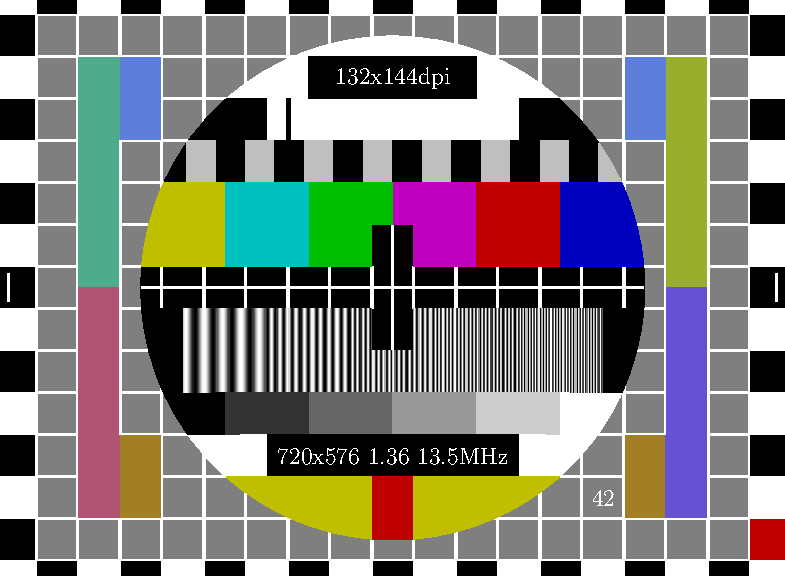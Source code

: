 /* tvgen - draw pm5544-like television test cards.
 * Copyright (C) 2007, Servaas Vandenberghe.
 *
 * The tvgen code below is free software; you can redistribute it and/or
 * modify it under the terms of the GNU General Public License as published
 * by the Free Software Foundation; either version 2, or (at your option)
 * any later version.
 *
 * This program is distributed in the hope that it will be useful,
 * but WITHOUT ANY WARRANTY; without even the implied warranty of
 * MERCHANTABILITY or FITNESS FOR A PARTICULAR PURPOSE.  See the
 * GNU General Public License for more details.
 *
 * You should have received a copy of the GNU General Public License
 * along with Octave; see the file COPYING.  If not, write to the Free
 * Software Foundation, Inc., 51 Franklin Street, Fifth Floor, Boston, MA
 * 02110-1301, USA.
 *
 * tvgen-1.0/tvgen.asy
 * This asy script generates pm5544-like television test cards.  The image 
 * parameters were derived from a 1990 recording.  The basic parameters 
 * conform to itu-r bt.470, bt.601, and bt.709.  There is no unique image 
 * since local variants exist and parameters have varied over time.  
 */
//papertype="a4";
import plain;

/* tv dot coordinates --> PS points */
pair tvps(real col, real row, real xd, real yd, int Nv) 
{ 
  real psx, psy; 
  psx=col*xd; psy=(Nv-row)*yd; 
  return (psx,psy); 
}
guide tvps(int col, int row, int cwidth, int rheight, real xd, real yd, int Nv)
{ 
  real tlx, tly, brx, bry; 
  pair[] z; 
  
  tlx=col*xd; tly=(Nv-row)*yd; 
  brx=(col+cwidth)*xd; bry=(Nv-row-rheight)*yd; 
  z[0]=(tlx, bry); 
  z[1]=(brx, bry); 
  z[2]=(brx, tly); 
  z[3]=(tlx, tly); 
  
  return z[0]--z[1]--z[2]--z[3]--cycle; 
}
guide tvrect(int lc, int tr, int rc, int br, real xd, real yd, int Nv)
{ 
  real lx, ty, rx, by; 
  pair[] z; 
  
  lx=lc*xd; ty=(Nv-tr)*yd; 
  rx=rc*xd; by=(Nv-br)*yd; 
  /* bl br tr tl */
  z[0]=(lx, by);
  z[1]=(rx, by); 
  z[2]=(rx, ty); 
  z[3]=(lx, ty); 
  
  return z[0]--z[1]--z[2]--z[3]--cycle; 
}

/********************* image aspect ratio markers ********************/
void rimarkers(real rimage, int Nh, int Nhc, int os, int Nvc, int Nsy, pen pdef, real xd, real yd, int Nv) {
  int[] ridefN={ 4, 16 };
  int[] ridefD={ 3,  9 };
  int i;

  for(i=0; i<2; ++i) {
    real rid=ridefN[i]/ridefD[i];

    if(rimage>rid) {
      int off, offa, offb;

      /* Nhdef=Nh/rimage*rid */
      off=round(Nh/rimage*rid/2);
      offa=off+os;
      offb=off-os;
      // write(offa,offb);

      if(2*offa<Nh) {
        int hy=floor(Nsy/3);

        guide zz;
        zz=tvrect(Nhc+offb,Nvc-hy, Nhc+offa,Nvc+hy, xd,yd,Nv);
        //dot(zz);
        fill(zz, p=pdef);
        zz=tvrect(Nhc-offa,Nvc-hy, Nhc-offb,Nvc+hy, xd,yd,Nv);
        fill(zz, p=pdef);
      }
    }
  } /* for i */
  return;
}

/************************ topbw **************************************/
void topbw(int[] coff, int Nhc, int os, int urow, int trow, int brow, 
pair ccenter, pair rclt, pair rclb, pair rcrt, pair rcrb, 
pen pdef, real xd, real yd, int Nv) {
  pen pblack=pdef+gray(0.0), pwhite=pdef+gray(1.0);
  pair[] ze;
  guide zext, zref, zint, zleft, zright;
  int off, col, cr;

  off=ceil((coff[2]+coff[3])/2);
  ze[0]=tvps(Nhc+off,trow, xd,yd,Nv);
  ze[1]=rcrt;
  ze[2]=rclt;
  ze[3]=tvps(Nhc-off,trow, xd,yd,Nv);
  ze[4]=tvps(Nhc-off,brow, xd,yd,Nv);
  col=Nhc-coff[2]-os;
  ze[5]=tvps(col,brow, xd,yd,Nv);
  ze[6]=tvps(col,trow, xd,yd,Nv);
  cr=col+3*os; /* reflection test black pulse */
  zref=tvrect(col,trow, cr,brow, xd,yd,Nv);
  ze[7]=tvps(cr,trow, xd,yd,Nv);
  ze[8]=tvps(cr,brow, xd,yd,Nv);
  ze[9]=tvps(Nhc+off,brow, xd,yd,Nv);
  //dot(ze);

  zext=ze[0] // --ze[1]--ze[2]
    --arc(ccenter, ze[1], ze[2])
    --ze[3]--ze[4]--ze[5]--ze[6]--ze[7]--ze[8]--ze[9]--cycle;

  off=ceil((coff[1]+coff[2])/2);
  zint=tvrect(Nhc-off,urow, Nhc+off,trow, xd,yd,Nv); 

  fill(zext^^reverse(zint), p=pwhite);
  fill(zint, p=pblack);
  fill(zref, p=pblack);

  fill(arc(ccenter,rclt,rclb)--ze[4]--ze[3]--cycle, 
       p=pblack);
  fill(arc(ccenter,rcrb,rcrt)--ze[0]--ze[9]--cycle, 
       p=pblack);
  return;
}

/************************ testtone **************************************/
/* x on circle -> return y>=0 
 * x     x-coordinate relative to origin
 * crad  circle radius in y units, true size=crad*yd
 */
real testcircx(real x, real crad, real xd, real yd) {
  real relx, phi, y;

  relx=x*xd/yd/crad;
  if(relx>1) {
    phi=0;
  } else {
    phi=acos(relx);
  }
  y=crad*sin(phi);         // or (x*xd)^2+(y*yd)^2=(crad*yd)^2

  return y;
}
/* y on circle -> return x>=0 */
real testcircy(real y, real crad, real xd, real yd) {
  real rely, phi, x;

  rely=y/crad;
  if(rely>1) {
    phi=pi/2;
  } else {
    phi=asin(rely);
  }
  x=crad*cos(phi)*yd/xd;         // or (x*xd)^2+(y*yd)^2=(crad*yd)^2

  return x;
}

/* brow>trow && xb>xt */
void testtone(real Tt, int trow, int brow, 
real ccol, real crow, real crad, pen pdef, real xd, real yd, int Nv) {
  int blocks, i;
  real yt, xt, yb, xb, Ttt=Tt/2;
  pair ccenter;

  yt=crow-trow;
  xt=testcircy(yt, crad, xd, yd);
  yb=crow-brow;
  xb=testcircy(yb, crad, xd, yd);
  //write('#xt yt\t',xt,yt); write('#xb yb\t',xb,yb);

  ccenter=tvps(ccol,crow, xd,yd,Nv);

  blocks=floor(2*xb/Tt);

  for(i=-blocks-1; i<=blocks; ++i) {
    real tl, tr;
    guide zz;

    tl=max(-xb,min(i*Ttt,xb));      /* limit [-xb..xb] */
    tr=max(-xb,min((i+1)*Ttt,xb));

    if(tl<-xt && tr<=-xt || tr>xt && tl>=xt) {   /* top full circle */
      pair[] z;
      real yl, yr;

      yl=testcircx(tl, crad, xd, yd);
      yr=testcircx(tr, crad, xd, yd);

      z[0]=tvps(ccol+tl,brow, xd,yd,Nv);
      z[1]=tvps(ccol+tr,brow, xd,yd,Nv);
      z[2]=tvps(ccol+tr,crow-yr, xd,yd,Nv);
      z[3]=tvps(ccol+tl,crow-yl, xd,yd,Nv);

      zz=z[0]--z[1]--arc(ccenter,z[2],z[3])--cycle;
    } else if(tl<-xt) {       /* tl in circel, tr not, partial */
      pair[] z;
      real yl;

      yl=testcircx(tl, crad, xd, yd);

      z[0]=tvps(ccol+tl,brow, xd,yd,Nv);
      z[1]=tvps(ccol+tr,brow, xd,yd,Nv);
      z[2]=tvps(ccol+tr,trow, xd,yd,Nv);
      z[3]=tvps(ccol-xt,trow, xd,yd,Nv);
      z[4]=tvps(ccol+tl,crow-yl, xd,yd,Nv);

      zz=z[0]--z[1]--z[2]--arc(ccenter,z[3],z[4])--cycle;
    } else if(tr>xt) { /* tr in circle, tl not, partial */
      pair[] z;
      real yr;

      yr=testcircx(tr, crad, xd, yd);

      z[0]=tvps(ccol+tl,brow, xd,yd,Nv);
      z[1]=tvps(ccol+tr,brow, xd,yd,Nv);
      z[2]=tvps(ccol+tr,crow-yr, xd,yd,Nv);
      z[3]=tvps(ccol+xt,trow, xd,yd,Nv);
      z[4]=tvps(ccol+tl,trow, xd,yd,Nv);
      zz=z[0]--z[1]--arc(ccenter,z[2],z[3])--z[4]--cycle;
    } else { /* full block */
      pair[] z;

      z[0]=tvps(ccol+tr,trow, xd,yd,Nv);
      z[1]=tvps(ccol+tl,trow, xd,yd,Nv);
      z[2]=tvps(ccol+tl,brow, xd,yd,Nv);
      z[3]=tvps(ccol+tr,brow, xd,yd,Nv);
      zz=z[0]--z[1]--z[2]--z[3]--cycle;
    } 

    if(tl<tr) {
      if(i%2 == 0) {
        fill(zz, p=pdef+gray(0.0));
      } else {
        fill(zz, p=pdef+gray(0.75));
      }
    }
  }
  return;
}

/************************ color bars *************************************/
void colorbars(int[] coff, int Nhc, int trow, int crow, int brow, 
pair ccenter, pair rclt, pair rclb, pair rcrt, pair rcrb, 
pen pdef, real xd, real yd, int Nv) {
  real cI=0.75;
  real[] cR={ cI,  0,  0,  cI, cI,  0 };
  real[] cG={ cI, cI, cI,   0,  0,  0 };
  real[] cB={  0, cI,  0,  cI,  0, cI };
  int cmax=2, poff, rows, i;

  rows=brow-trow;
  poff=0;
  for(i=0; i<=cmax; ++i) {
    int off;
    int ii=2*i, il=cmax-i, ir=i+cmax+1;
    guide zzl, zzr;
  
    off=ceil((coff[1+ii]+coff[2+ii])/2);
    if(i!=0 && i<cmax) {
      zzr=tvrect(Nhc+poff,trow, Nhc+off,brow, xd,yd,Nv); 
      zzl=tvrect(Nhc-off,trow, Nhc-poff,brow, xd,yd,Nv); 
    } else {
      if(i==0) {
        int col, pcol;
        pair[] zl, zr;

        col=Nhc+off;
        pcol=Nhc+poff;
        zr[0]=tvps(col,trow, xd,yd,Nv);
        zr[1]=tvps(pcol,trow, xd,yd,Nv);
        zr[2]=tvps(pcol,crow, xd,yd,Nv);
        zr[3]=tvps(Nhc+coff[0],crow, xd,yd,Nv);
        zr[4]=tvps(Nhc+coff[0],brow, xd,yd,Nv);
        zr[5]=tvps(col,brow, xd,yd,Nv);
        zzr=zr[0]--zr[1]--zr[2]--zr[3]--zr[4]--zr[5]--cycle;

        col=Nhc-off;
        pcol=Nhc-poff;
        zl[0]=tvps(pcol,trow, xd,yd,Nv);
        zl[1]=tvps(col,trow, xd,yd,Nv);
        zl[2]=tvps(col,brow, xd,yd,Nv);
        zl[3]=tvps(Nhc-coff[0],brow, xd,yd,Nv);
        zl[4]=tvps(Nhc-coff[0],crow, xd,yd,Nv);
        zl[5]=tvps(pcol,crow, xd,yd,Nv);
        zzl=zl[0]--zl[1]--zl[2]--zl[3]--zl[4]--zl[5]--cycle;
      } else {
        int pcol;
        pair[] zl, zr;

        pcol=Nhc+poff;
        zr[0]=tvps(pcol,brow, xd,yd,Nv);
        zr[1]=rcrb;
        zr[2]=rcrt;
        zr[3]=tvps(pcol,trow, xd,yd,Nv);
        zzr=zr[0]--arc(ccenter,zr[1],zr[2])--zr[3]--cycle;

        pcol=Nhc-poff;
        zl[0]=tvps(pcol,trow, xd,yd,Nv);
        zl[1]=rclt;
        zl[2]=rclb;
        zl[3]=tvps(pcol,brow, xd,yd,Nv);
        zzl=zl[0]--arc(ccenter,zl[1],zl[2])--zl[3]--cycle;
      }
    }
    fill(zzr, p=pdef+rgb(cR[ir], cG[ir], cB[ir]));
    fill(zzl, p=pdef+rgb(cR[il], cG[il], cB[il]));

    poff=off;
  }
  return;
}

/************************ test frequencies ****************************/
/* in
 *   theta  rad
 *   freq   1/hdot
 *   step   hdot
 * out
 *   new phase theta
 */
real addphase(real theta, real freq, real step) {
  real cycles, thetaret;
  int coverflow;

  cycles=freq*step;
  coverflow=floor(abs(cycles));  
  if(coverflow>1) {
    thetaret=0;
  } else {
    real dpi=2*pi;

    cycles-=coverflow*sgn(cycles);
    thetaret=theta+cycles*dpi;       /* cycles=(-1 .. 1) */

    if(thetaret>pi) { 
      thetaret-=dpi; 
    } else if(thetaret<-pi) { 
      thetaret-=dpi; 
    }
  }

  //write("addphase: ", step, theta, thetaret);
  return thetaret;
}

void testfreqs(real[] ftones, int[] coff, int Nhc, int trow,int crow,int brow, 
pair ccenter, pair rclt, pair rclb, pair rcrt, pair rcrb, 
pen pdef, real xd, real yd, int Nv) {
  int[] divc;
  real[] divfl, divfr;
  int i, divs, coffmax, off, divnext;
  real fl, fr, thr, thl;

  /* Segment info for PAL continental test card
   * segment i extends from [divc[i] .. divc[i+1]) with frequency divf[i]
   */
  divs=2;     // the number of segments on the right, total=2*divs+1
  divc[0]=0;
  for(i=0; i<=divs; ++i) {
    int ii=i*2, il=divs-i, ir=divs+i;

    divc[i+1]=ceil((coff[ii]+coff[ii+1])/2);  /* xdot distance to center */

    divfl[i]=ftones[divs-i];
    divfr[i]=ftones[divs+i];
  }
  coffmax=divc[divs+1];

  int trowlim=coff[0];
  int tr;

  tr=crow;

  divnext=0;
  fl=0;
  fr=0;
  thl=0;
  thr=0;
  // draw a vertical line at off..off+1
  for(off=0; off<coffmax; ++off) {
    real ampl, ampr;
    int col;
    guide zz;

    if(off==trowlim) {
      tr=trow;
    }

    if(off == divc[divnext]) {  
      /* switch frequency: cycles=0.5*fcur+0.5*fnext */
      thl=addphase(thl, fl, -0.5);
      thr=addphase(thr, fr,  0.5);
      fl=divfl[divnext];
      fr=divfr[divnext];
      thl=addphase(thl, fl, -0.5);
      thr=addphase(thr, fr,  0.5);

      ++divnext;
      // thl=pi; thr=pi;
      //write(off, fl, fr);
    } else {
      thl=addphase(thl, fl, -1);
      thr=addphase(thr, fr,  1);
      // thl=0; thr=0;
    }

    ampl=(1+sin(thl))/2;
    ampr=(1+sin(thr))/2;
    //write(off, thr, ampr);

    col=Nhc-off-1;
    zz=tvrect(col,tr, col+1,brow, xd,yd,Nv); 
    fill(zz, p=pdef+gray(ampl));
    col=Nhc+off;
    zz=tvrect(col,tr, col+1,brow, xd,yd,Nv); 
    fill(zz, p=pdef+gray(ampr));
  }

  pair[] z;
  z[0]=tvps(Nhc-coffmax,trow, xd,yd,Nv);
  z[1]=tvps(Nhc-coffmax,brow, xd,yd,Nv);
  fill(z[0]--arc(ccenter,rclt,rclb)--z[1]--cycle, p=pdef+gray(0.0));
  z[0]=tvps(Nhc+coffmax,brow, xd,yd,Nv);
  z[1]=tvps(Nhc+coffmax,trow, xd,yd,Nv);
  fill(z[0]--arc(ccenter,rcrb,rcrt)--z[1]--cycle, p=pdef+gray(0.0));
  return;
}

/************************ gray bars **************************************/
void graybars(int[] coff, int Nhc, int trow, int brow, 
pair ccenter, pair rclt, pair rclb, pair rcrt, pair rcrb, 
pen pdef, real xd, real yd, int Nv) {
  int[] gs={0, 51, 102, 153, 204, 255};
  int cmax=2, poff, rows, i;

  rows=brow-trow;
  poff=0;
  for(i=0; i<=cmax; ++i) {
    int off;
    int ii=2*i, il=cmax-i, ir=i+cmax+1;
    guide zzl, zzr;
  
    off=ceil((coff[1+ii]+coff[2+ii])/2);
    if(i<cmax) {
      zzl=tvrect(Nhc-off,trow, Nhc-poff,brow, xd,yd,Nv); 
      zzr=tvrect(Nhc+poff,trow, Nhc+off,brow, xd,yd,Nv); 
    } else {
      int pcol;
      pair zlt, zlb, zrt, zrb;

      pcol=Nhc-poff;
      zlt=tvps(pcol,trow, xd,yd,Nv);
      zlb=tvps(pcol,brow, xd,yd,Nv);
      zzl=zlt--arc(ccenter,rclt,rclb)--zlb--cycle;

      pcol=Nhc+poff;
      zrb=tvps(pcol,brow, xd,yd,Nv);
      zrt=tvps(pcol,trow, xd,yd,Nv);
      zzr=zrb--arc(ccenter,rcrb,rcrt)--zrt--cycle;
    }
    fill(zzl, p=pdef+gray(gs[il]/255));
    fill(zzr, p=pdef+gray(gs[ir]/255));

    poff=off;
  }
  return;
}

/************************ bottom bw **************************************/
void bottombw(int off, int Nhc, int trow, int brow, 
pair ccenter, pair rclt, pair rclb, pair rcrt, pair rcrb, 
pen pdef, real xd, real yd, int Nv) {
  int rows;
  pair zt, zb;
  guide zz;

  rows=brow-trow;
  zz=tvrect(Nhc-off,trow, Nhc+off,brow, xd,yd,Nv); 
  fill(zz, p=pdef+gray(0.0));

  zt=tvps(Nhc-off,trow, xd,yd,Nv);
  zb=tvps(Nhc-off,brow, xd,yd,Nv);
  fill(zt--arc(ccenter,rclt,rclb)--zb--cycle, p=pdef+gray(1.0));

  zb=tvps(Nhc+off,brow, xd,yd,Nv);
  zt=tvps(Nhc+off,trow, xd,yd,Nv);
  fill(zb--arc(ccenter,rcrb,rcrt)--zt--cycle, p=pdef+gray(1.0));
  return;
}

/************************ bottom circle **************************************/
void bottomcirc(int off, int Nhc, int trow, real cx, real cy, real crad, 
pair ccenter, pair rclt, pair rcrt, pen pdef, real xd, real yd, int Nv) {
  real cI=0.75;
  real xl, yl, xr, yr, phil, phir;
  pair ccleft, ccright;
  pair[] z;

  xl=Nhc-off-cx;
  phil=acos(xl*xd/yd/crad);
  yl=crad*sin(phil);         // or (x*xd)^2+(y*yd)^2=(crad*yd)^2
  ccleft=tvps(cx+xl,cy+yl, xd,yd,Nv);
  //write(xl,yl);

  xr=Nhc+off-cx;
  phir=acos(xr*xd/yd/crad);
  yr=crad*sin(phir); 
  ccright=tvps(cx+xr,cy+yr, xd,yd,Nv);

  //dot(ccright); dot(ccleft);
  // red center
  z[0]=tvps(Nhc-off,trow, xd,yd,Nv);
  z[1]=ccleft;
  z[2]=ccright;
  z[3]=tvps(Nhc+off,trow, xd,yd,Nv);
  fill(z[0]--arc(ccenter,z[1],z[2])--z[3]--cycle, p=pdef+rgb(cI,0,0));

  // yellow
  z[0]=tvps(Nhc-off,trow, xd,yd,Nv);
  z[1]=rclt;
  z[2]=ccleft;
  fill(z[0]--arc(ccenter,z[1],z[2])--cycle, p=pdef+rgb(cI,cI,0));
  z[0]=tvps(Nhc+off,trow, xd,yd,Nv);
  z[1]=ccright;
  z[2]=rcrt;
  fill(z[0]--arc(ccenter,z[1],z[2])--cycle, p=pdef+rgb(cI,cI,0));

  return;
}

/****************************** PAL ears ***********************************
 * left  y      R       G       B 
 *      0.55    98      162     140
 *      0.5     103     128     191
 *      0.5     152     128     64
 *      0.45    157     93      115
 * right
 *      0.6     153     168     76
 *      0.4     102     87      179
 *
 * in: dright=  -1 left ear, +1 right ear
 */
void palears(int[] coff, int[] coffa, int[] coffb, int Nhc, 
int[] rcrowt, int[] rcrowb, int Nvc, int divsy, int dright,
pen pdef, real xd, real yd, int Nv) {
  /* the amplitude of (u,v) as seen on a vectorscope, 
   * max 0.296 Vn for 100% saturation in W and V ears.
   * cvbs:   0.7*( y +/- |u+jv| ) = -0.24 .. 0.93 V 
   * maxima: ebu 75/0 bars 0.70, bbc 100/25 0.88, 100/0 bars 0.93
   * burst:  0.150 Vcvbs, 21.4 IRE or 0.214 V normalized.
   * luma:   modulated for monochrome compatibility, 1990 version.
   * choice: set amplitude of subcarrier equal to amplitude of colorburst.
   */
  real cI=0.214;

  /* (u,v) for zero G-y, phase of -34.5 degrees */
  real wr=0.299, wb=0.114, wg=1-wr-wb;     /* wg=0.587, y=wr*R+wg*G+wb*B */
  real wu=0.493, wv=0.877;                 /* u=wu*(B-y) v=wv*(R-y) */
  real colu=wu*wg/wb, colv=-wv*wg/wr;      /* for w=(G-y)/0.696 == 0 */

  /* ears:     U==0   W==0   W==0  U==0 */
  real[] cyl={ 0.55,   0.5,   0.5, 0.45 };
  real[] cul={   0,   colu, -colu,    0 };
  real[] cvl={  -1,   colv, -colv,    1 };

  /* ears:     V==0   W==0  W==0   V==0 */
  real[] cyr={ 0.60,   0.5,  0.5,  0.40 };
  real[] cur={  -1,   colu, -colu,    1 };
  real[] cvr={   0,   colv, -colv,    0 };

  real[] cy, cu, cv;
  pair[] z;
  guide[] zz;
  int lcol, ccol, cicol, rcol, i;

  if(dright>0) {
    cy=cyr; cu=cur; cv=cvr;
  } else {
    cy=cyl; cu=cul; cv=cvl;
  }

  lcol=Nhc+dright*coffa[5];
  ccol=Nhc+dright*coff[6];
  cicol=Nhc+dright*coffa[6];
  rcol=Nhc+dright*coffb[7];

  int urow, trow, crow, brow, arow;
  urow=rcrowb[divsy-5];
  trow=rcrowt[divsy-3];
  crow=Nvc;
  brow=rcrowb[divsy+4];
  arow=rcrowt[divsy+6];

  z[0]=tvps(ccol,urow, xd,yd,Nv);
  z[1]=tvps(ccol,trow, xd,yd,Nv);
  z[2]=tvps(cicol,trow, xd,yd,Nv);
  z[3]=tvps(cicol,crow, xd,yd,Nv);
  z[4]=tvps(rcol,crow, xd,yd,Nv);
  z[5]=tvps(rcol,urow, xd,yd,Nv);
  zz[0]=z[0]--z[1]--z[2]--z[3]--z[4]--z[5]--cycle;

  zz[1]=tvrect(lcol,urow, ccol,trow, xd,yd,Nv);
  zz[2]=tvrect(lcol,brow, ccol,arow, xd,yd,Nv);

  z[0]=tvps(ccol,arow, xd,yd,Nv);
  z[1]=tvps(ccol,brow, xd,yd,Nv);
  z[2]=tvps(cicol,brow, xd,yd,Nv);
  z[3]=tvps(cicol,crow, xd,yd,Nv);
  z[4]=tvps(rcol,crow, xd,yd,Nv);
  z[5]=tvps(rcol,arow, xd,yd,Nv);
  zz[3]=z[0]--z[1]--z[2]--z[3]--z[4]--z[5]--cycle;

  for(i=0; i<4; ++i) {
    real y, u, v, A, ph, By, Ry, Gy, R, G, B;

    y=cy[i];
    u=cu[i];
    v=cv[i];

    A=hypot(u,v);
    ph= (u!=0 || v!=0) ? atan2(v,u) : 0.0;
    if(v>=0) {
      if(ph<0) ph=ph+pi;
    } else {
      if(ph>0) ph=ph-pi;
    }
    if(A>0) {
      u=u/A*cI;
      v=v/A*cI;
    }

    By=u/wu;
    Ry=v/wv;
    Gy=(-wr*Ry-wb*By)/wg;
    //write(y,Gy,A,ph*180/pi);

    R=Ry+y;
    G=Gy+y;
    B=By+y;
    write(y,round(R*255),round(G*255),round(B*255));

    fill(zz[i], p=pdef+rgb(R,G,B));
  }
  return;
}

/****************************** NTSC bars ***********************************
 * amplitude equals color burst smpte (pm: -V +U)
 *         y   campl  sat       R    G    B 
 * left   0.5  0.21   70%  -I?
 * right  0.5  0.17   60%  +Q?
 */
void ntscbars(int[] coff, int[] coffa, int[] coffb, int Nhc, 
int[] rcrowt, int[] rcrowb, int Nvc, int divsy, int dright,
pen pdef, real xd, real yd, int Nv) {
  /* The amplitude of (i,q) as seen on a vectorscope, 
   * max 0.292 Vn for 100% saturation in I==0 ears.
   * burst:    0.143 Vcvbs, 20 IRE or 0.200 V normalized.
   * pedestal: (yp,up,vp)=(p,0,0)+(1-p)*(y,u,v), p=0.075.
   * choice:   equal amplitude for colorburst and subcarrier.
   */
  real campl=0.200/0.925;

  /* wg=0.587, y=wr*R+wg*G+wb*B */
  real wr=0.299, wb=0.114, wg=1-wr-wb;
  /* iT : iq -> RyBy : rotation+scaling */
  real iT11=0.95, iT12=0.62, iT21=-1.11, iT22=1.71;

  /* bars        -2    -1    0     1       2 */
  real[] cyl={ 0.50, 0.50,   0, 0.50,   0.50 };
  real[] cil={    0,    0,   0,   -1,      1 };
  real[] cql={   -1,    1,   0,    0,      0 };
  int[]  offil={  6,    7,   5,    7,      6 };

  real cy, ci, cq;
  int dri, dris, offi, lcol, rcol, i;

  if(dright>=0) {
    dris=1;
  } else {
    dris=-1;
  }
  if(dright<-2 || dright>2) {
    dri=2;
  } else {
    dri=2+dright;
  }

  cy=cyl[dri]; ci=cil[dri]; cq=cql[dri];
  offi=offil[dri];
  lcol=Nhc+dris*coffa[offi];
  rcol=Nhc+dris*coffb[offi+1];

  real A, By, Ry, Gy, R, G, B;

  A=hypot(ci,cq);
  if(A>0) {
    ci=ci/A*campl;
    cq=cq/A*campl;
  }
  Ry=iT11*ci+iT12*cq;
  By=iT21*ci+iT22*cq;
  Gy=(-wr*Ry-wb*By)/wg;
  //write(cy,Ry,Gy,By);

  R=Ry+cy;
  G=Gy+cy;
  B=By+cy;
  write(cy,ci,cq,round(R*255),round(G*255),round(B*255));

  for(i=-divsy; i<=divsy; ++i) {
    guide zz;
    int brow, trow;
    
    if(i>-divsy) {
      trow=rcrowb[divsy+i];
    } else {
      trow=floor((rcrowb[divsy+i]+rcrowt[divsy+i+1])/2);
    } 

    if(divsy>i) {
      brow=rcrowt[divsy+i+1];
    } else {
      brow=floor((rcrowb[divsy+i]+rcrowt[divsy+i+1])/2);
    }

    zz=tvrect(lcol,brow, rcol,trow, xd,yd,Nv);
    fill(zz, p=pdef+rgb(R,G,B));
  }
  
  return;
}


/****************************** main ***********************************/
/* $ asy -u bsys=2 -u colortv=1 -u os=1 tvgen */
int bsys=2, colortv=1, os=1;

/* bsys: broadcast system
 * bsys  im aspect  Nh
 *    0    4/3       704  guaranteed analog broadcast itu-r bt.470
 *    1    4/3       720  new broadcast, most TV station logos and animations
 *    2    15/11     720  total aperture analog 4/3, 1.37 film DVDs
 *    3    20/11     720  total aperture analog 16/9, 1.85 film DVDs 
 *    4    4/3       768  bsys=0, square dot analog broadcast 
 *    5    4/3       768  bsys=1, square dot cable TV info channel
 *    6    131/96    786  bsys=2, total square dot broadcast camera 
 *    7    16/9      720  new broadcast 16/9, SD from HD-1440 or itu-r bt.709
 *    8    4/3       704  525 analog broadcast itu-r bt.470 711*485
 *    9    4/3       720  525 new broadcast
 *   10    15/11     720  525 total aperture analog broadcast
 *   11    16/9     1920  1250, 1080 square dot at 12.5 frames/second
 *   12    4/3      1600  1250, 1200 square dot at 12.5 frames/second
 * 
 * colortv:
 *   set 0 for monochrome crosshatch, 1 for pal ears, 2 for ntsc bars 
 *
 * os: horizontal oversampling, typical values for 13.5MHz:
 *    2   4/3 704*576, 15/11 720*576
 *    4   4/3 720*480
 *    5   4/3 704*480, 15/11 720*480, 4/3 768*576 14.4MHz
 *    8   4/3 720*576, 20/11 720*576
 *   12   704->768 rerastering
 *   16   720->768 rerastering
 */
access settings;
usersetting();

if(bsys<0 || bsys>12 || colortv<0 || colortv>3 || os<=0 || os>16) {
  write('Error: bad user input: bsys, colortv, os=\t', bsys, colortv, os);
  abort('Bad option  -u bsys=N  ?');
}

int[]  bNdot={ 12,   16,   12,   16,     1,    1,     1,   64,   10,   8,  10, 
    1,    1};
int[]  bDdot={ 11,   15,   11,   11,     1,    1,     1,   45,   11,   9,  11,
    1,    1};
int[]  bNh={  704,  720,  720,  720,   768,  768,   786,  720,  704, 720, 720,
 1920, 1600};
int[]  bNv={  576,  576,  576,  576,   576,  576,   576,  576,  480, 480, 480,
 1080, 1200};
real[] bfs={ 13.5, 13.5, 13.5, 13.5, 14.75, 14.4, 14.75, 13.5, 13.5,13.5,13.5,
   36,   30};
int[]  bNsy={  42,   42,   42,   42,    42,   42,    42,   42,   34,  34,  34,
   78,   90};
int[]  bNsh={   0,    0,    0,    0,     0,    0,     0,    0,    0,   0,   0,
    0,    0};

/* active lines for a 625 line frame
 *   The number of active video lines decreased around 1997.  
 *     old:  3 run in + 575 visible + 3 run out = 581 lines
 *     new:  6 teletext and WSS + 575 visible 
 *   Hence the image center shifted down by 3 lines.  Thus
 *     old TV + new testcard = bottom is cut off,
 *     new TV + old testcard = top is cut off.
 *
 *   To generate the old testcard either use Nv=582 Nsh=0 or Nv=576 Nsh=3.
 *
 * aspect ratio
 *   rimage=xsize/ysize  rimage=rdot*Nh/Nv
 *   Nh=704 dots
 *   Nv=576 lines
 *   rd=ri*Nv/Nh=4/3*9/11=12/11
 *
 *   Nv: 480=2^5*3*5 576=2^6*3^2  
 *   Nh: 704=2^6*11 720=2^4*3^2*5
 *
 * horizontal line distance for pre 1997 test pattern
 *   top  8 lines, 13 squares of Ny=43 lines, bottom  9 lines
 *   top 12 lines, 13 squares of Ny=42 lines, bottom 18 lines
 *   pairs are from odd even field
 *   Interlace test: Ny must be odd for a cross-hatch without centerline.
 *
 * squares: ly=Nsy, lx=rd*Nsx, lx=ly ==> Nsx=Nsy/rd={ 39.4, 38.5 }
 *   x line width 230 ns -> 3 dots
 *   bottom 2.9us red -> 39.15 dots
 *
 * resolution DPI from image aspect ratio 
 *   Rv=Nv/ly,   ly=4in
 *   ri=Ni/Di,   Ni={4,15,16} Di={3,11,9}
 *   lx=ri*ly
 *
 *   Rh=Nh/lx=Di*(Nh/(Ni*ly))
 *   ==> ri=4/Di  => Nh=k*16
 *       ri=15/Di => Nh=k*60
 *       ri=16/Di => Nh=k*64
 *
 * resolution DPI from dot aspect ratio, general algorithm, 
 *
 *     rd=Nd/Dd=ldx/ldy
 *
 *   assume 1 dot = Nd x Dd square subdots at a resolution of k, in dpi, then
 *
 *     ldx=Nd/k, ldy=Dd/k  ==>  Rh=k/Nd, Rv=k/Dd
 *
 *   choosing k=m*Nd*Dd for integer Rh and Rv gives
 *
 *     ldx=1/(m*Dd), ldy=1/(m*Nd), Rh=m*Dd, Rv=m*Nd
 *
 *   and 
 *
 *     lx=Nh*ldx=Nh/(m*Dd), ly=Nv*ldy=Nv/(m*Nd)
 *
 *   so choose m for the intended height Ly, in inch, as
 *
 *     m=round(Nv/(Ly*Nd))
 *
 *   which limits Ly<=Nv/Nd since Rv>=Nd.
 */
//cm=72/2.540005;
real Ly, ly, lx, ysize, xsize, rimage, xd, yd, pwidth;
int Nd, Dd, m, Nh, Nv, Nshift, Na, Nsy;
real fs, Ttone;

Nd=bNdot[bsys];
Dd=bDdot[bsys]*os;
Nh=bNh[bsys]*os;
Nv=bNv[bsys];

Ly=4;                    // 4 inch vertical size
m=floor(0.5+Nv/(Ly*Nd));
if(m<1) m=1;
ly=Nv/(m*Nd);
lx=Nh/(m*Dd);

ysize=ly*1inch;
xsize=lx*1inch;
rimage=xsize/ysize;
write('#Nd Dd m ri:\t', Nd, Dd, m, rimage);
//size(xsize,ysize,Aspect);  // should not have any effect

Nsy=bNsy[bsys];       // grating size in lines 42,43, 34,35
Nshift=bNsh[bsys];    // shift image up: pre 1997 =3, 2007 =0 
fs=1e6*bfs[bsys]*os; 
Na=0;          // add 1,0,-1 to height of hor center squares for even Na+Nsy

Ttone=fs/250e3;       // period of ft=250 kHz, fs/ft=54
real[] ftones={0.8e6/fs, 1.8e6/fs, 2.8e6/fs, 3.8e6/fs, 4.8e6/fs};

xd=xsize/Nh;
yd=ysize/Nv;
pwidth=min(abs(xd),abs(yd));

pen pdefault=squarecap+linewidth(pwidth);
pen pblack=pdefault+gray(0.0);
pen pwhite=pdefault+gray(1.0);

/**** calculate grating repeats and size in tv dots ****/
// horizontal lines
int divsy, rdisty, Nvc, Nt, Nb;

Nvc=floor(Nv/2)-Nshift;
divsy=floor(((Nv-Na-2)/Nsy-1)/2);   // (Nv-Na-2)/2-Nsy/2 dots for Nsy lengths
rdisty=Na+Nsy*(1+2*divsy);
Nt=Nvc-ceil(rdisty/2);
Nb=Nv-Nt-rdisty;
write('#divsy t b: \t',divsy,Nt,Nb);

/* Nsyc: center square height 
 *   line pairing test: verify distance of center to top and bot 
 *   distance is odd ==> top=even/odd, cent=odd/even, bot=even/odd
 *
 * Nsyc odd: not possible
 *
 * Nsyc even:
 *   Nsyc/2 odd  --> OK
 *   Nsyc/2 even --> stagger the raster one line upwards
 *
 * rcrowt   top dist of hor line
 * rcrowc   true center for color info, distance to top of image.
 * rcrowb   bot dist of hor line
 *
 * Nt=Nvc-(offu+divsy*Nsy);
 * Nb=Nv-( Nvc-(offd-divsy*Nsy) );
 * ==> Nt+Nb=Nv-Nsyc-2*divsy*Nsy
 */
int Nsyc, offu, offd, Nyst=0, i;
int[] rcrowt, rcrowc, rcrowb;

Nsyc=Nsy+Na;
offu=floor(Nsyc/2);
offd=offu-Nsyc;
if(Nsyc%2 != 0) {
  Nyst=1;
} else if(Nsyc%4 == 0) {
  Nyst=1; /* stagger */
}
for(i=0; i<=divsy; ++i) {  
  int iu, id, ou, od, ru, rd;

  iu=divsy-i;
  id=divsy+i+1;

  ou=offu+Nsy*i;
  od=offd-Nsy*i;
  write(ou,od);
  rcrowc[iu]=Nvc-ou;
  rcrowc[id]=Nvc-od;
  
  ru=Nvc-(ou+Nyst);
  rd=Nvc-(od+Nyst);

  rcrowt[iu]=ru-1;
  rcrowb[iu]=ru+1;

  rcrowt[id]=rd-1;
  rcrowb[id]=rd+1;
}
Nt=floor((rcrowt[0]+rcrowb[0])/2);
Nb=Nv-Nt-Nsyc-2*Nsy*divsy;
write('#st t b: \t',Nyst,Nt,Nb);

/* vertical lines
 * (Nh-2*os)/2-Nsx/2 dots available for divisions of Nsx dots.
 * At least 5 dots margin left and right ==> use -10*os
 */
real lsq, Nsx;
int divsx, Nhc, Nl;

lsq=Nsy*yd;
Nsx=lsq/xd;
divsx=floor(((Nh-10*os)/Nsx-1)/2);  
Nhc=round(Nh/2);
Nl=Nhc-round((1+2*divsx)*Nsx/2);
write('#Nsx divsx Nl:\t',Nsx,divsx,Nl);

guide zz;
/**** draw gray background ****/
//zz=tvrect(0,0, Nh,Nv, xd,yd,Nv);
zz=tvrect(Nl,Nt, Nh-Nl,Nv-Nb, xd,yd,Nv);
fill(zz, p=pdefault+gray(0.5));
//dot(zz);

/**** draw center circle ****/
real cx, cy, crad;
pair ccenter;
path ccirc;
cx=Nh/2;
cy=Nv/2-Nshift;
crad=6*Nsy;
if(Nv%2 != 0) { 
  crad+=0.5; 
}
ccenter=tvps(cx,cy, xd,yd,Nv);
ccirc=circle(ccenter, crad*yd);
if(colortv<=0) {
  draw(ccirc, p=pwhite+linewidth(2*yd));
}

/****** draw 2*divsy+2 horizontal lines **********************************/
real[] rcang, rcoff;
pair[] rcright, rcleft;
int i, iend=2*divsy+1;
for(i=0; i<=iend; ++i) {
  int row=rcrowc[i];
  real roff, phi, coff;
  pair zd;

  zz=tvrect(0,rcrowt[i], Nh,rcrowb[i], xd,yd,Nv); 
  fill(zz, p=pwhite); 

  roff=cy-row;
  //write(roff);
  if(abs(roff)<crad) {
    phi=asin(roff/crad);
  } else {
    phi=pi/2;
  }
  rcang[i]=phi;
  coff=(crad*cos(phi))*yd/xd;
  rcoff[i]=coff;
  zd=tvps(cx+coff,cy-roff, xd,yd,Nv);
  rcright[i]=zd;
  //dot(zd);
  zd=tvps(cx-coff,cy-roff, xd,yd,Nv);
  rcleft[i]=zd;
}

/****** draw 2*divsx+2 vertical lines ***************************/
int[] coff, coffa, coffb;
int poffa=0, ccenterwhite=divsx%2;
for(i=0; i<=divsx; ++i) {
  real cdist=(1+2*i)*Nsx;
  int off, offa, offb;

  off=round(cdist/2);
  //write(cdist,off);
  offa=off+os;
  offb=off-os;

  coff[i]=off;
  coffa[i]=offa;
  coffb[i]=offb;

  //write(Nhc-offa);
  zz=tvrect(Nhc+offb,0, Nhc+offa,Nv, xd,yd,Nv); 
  fill(zz, p=pwhite); 
  zz=tvrect(Nhc-offa,0, Nhc-offb,Nv, xd,yd,Nv); 
  fill(zz, p=pwhite); 

  /** top castellations, must end with black **/
  if(i%2 == ccenterwhite) { 
    int j, jnum;

    if(poffa == 0) {
      poffa=-offb;
      jnum=1;
    } else {
      jnum=2;
    }

    for(j=0; j<jnum; ++j) {
      int lc, rc;

      if(j==0) {
        lc=Nhc+poffa;
        rc=Nhc+offb;
      } else {
        lc=Nhc-offb;
        rc=Nhc-poffa;
      }

      zz=tvrect(lc,0, rc,Nt-1, xd,yd,Nv); 
      fill(zz, p=pblack); 
      zz=tvrect(lc,Nv-Nb+1, rc,Nv, xd,yd,Nv); 
      fill(zz, p=pblack); 
    }
  }

  poffa=offa;
}
//write(coff);

/** left and right castellations **/
/* The bottom right red rectangle tests for a non causal color FIR 
 * filter in the receiver.  The last 2..4 dots then typically appear 
 * colorless, green, or cyan.  
 *
 * This comes from the fact that the chroma subcarrier is of lower 
 * bandwidth than luma and thus continues after the last active sample.  
 * These trailing (y,u,v) samples result from a signal to zero 
 * transition and depend on the transmit and receive filters.  Samples 
 * from VHS, system B/G/D/K, system I, or a DVD player output are 
 * different.  Nevertheless, a sharpening filter uses this data and so 
 * adds false color to the last dots.  
 */
int lc, rc;
iend=2*divsy+1;
lc=Nhc-coffa[divsx];
rc=Nhc+coffa[divsx];
for(i=1; i<=iend; ++i) {
  pen pcast;
  if(i == iend && colortv>0) {
    pcast=pdefault+rgb(0.75,0.0,0);
  } else {
    pcast=pblack;
  }
  if(i%2 == 1) {
    int tr, br;

    tr=rcrowb[i-1];
    br=rcrowt[i];    
    zz=tvrect( 0,tr, lc,br, xd,yd,Nv);
    fill(zz, p=pblack); 
    zz=tvrect(rc,tr, Nh,br, xd,yd,Nv); 
    fill(zz, p=pcast);
  }
}

/**** markers for 4/3 aspect ratio ****/
if(rimage>4/3)
  rimarkers(rimage, Nh, Nhc, os, Nvc, Nsy, pwhite, xd, yd, Nv);

/******** line pairing center ********************************************/
pair[] z;
int col;
z[0]=rcright[divsy];

col=Nhc+coff[0];
z[1]=tvps(col,rcrowc[divsy], xd,yd,Nv);
z[2]=tvps(col,rcrowc[divsy-1], xd,yd,Nv);
col=Nhc-coff[0];
z[3]=tvps(col,rcrowc[divsy-1], xd,yd,Nv);
z[4]=tvps(col,rcrowc[divsy], xd,yd,Nv);

z[5]=rcleft[divsy]; 
z[6]=rcleft[divsy+1];

z[7]=tvps(col,rcrowc[divsy+1], xd,yd,Nv);
z[8]=tvps(col,rcrowc[divsy+2], xd,yd,Nv);
col=Nhc+coff[0];
z[9]=tvps(col,rcrowc[divsy+2], xd,yd,Nv);
z[10]=tvps(col,rcrowc[divsy+1], xd,yd,Nv);

z[11]=rcright[divsy+1]; 
fill(z[1]--z[2]--z[3]--z[4] //--z[5]--z[6]
  --arc(ccenter, z[5], z[6])
  --z[7]--z[8]--z[9]--z[10] //--z[11]--z[0]
  --arc(ccenter,z[11], z[0])
  --cycle, p=pblack);

int hy, maxoff;
hy=floor(Nsyc/2);
maxoff=floor(rcoff[divsy]);
for(i=0; i<=divsx; ++i) {
  int off;

  off=coff[i];
  if(off<maxoff) {
    int offa, offb;
    offa=coffa[i];
    offb=coffb[i];

    zz=tvrect(Nhc+offb,Nvc-hy, Nhc+offa,Nvc+hy, xd,yd,Nv); 
    fill(zz, p=pwhite);

    zz=tvrect(Nhc-offa,Nvc-hy, Nhc-offb,Nvc+hy, xd,yd,Nv); 
    fill(zz, p=pwhite);
  }
}

zz=tvps(Nhc-os,Nvc-hy-Nsy, 2*os,2*(hy+Nsy), xd,yd,Nv); // vertical centerline
fill(zz, p=pwhite);
zz=tvps(Nhc-maxoff,Nvc-1, 2*maxoff,2, xd,yd,Nv);       // horizontal centerline
fill(zz, p=pwhite);

if(colortv>0) {
  /* topbw structure */
  topbw(coff, Nhc, os, rcrowc[divsy-5], rcrowc[divsy-4], rcrowc[divsy-3], 
  ccenter, rcleft[divsy-4],rcleft[divsy-3],rcright[divsy-4],rcright[divsy-3], 
  pdefault, xd, yd, Nv);

  /* 250 kHz */
  testtone(Ttone, rcrowc[divsy-3], rcrowc[divsy-2], 
           cx, cy, crad, pdefault, xd, yd, Nv);

  /* color bars */ 
  colorbars(coff, Nhc, rcrowc[divsy-2], rcrowc[divsy-1], rcrowc[divsy], 
  ccenter, rcleft[divsy-2], rcleft[divsy], rcright[divsy-2], rcright[divsy],
  pdefault, xd,yd,Nv);

  /* test frequencies */
  testfreqs(ftones, coff, Nhc, rcrowc[divsy+1],rcrowc[divsy+2],rcrowc[divsy+3],
  ccenter, rcleft[divsy+1],rcleft[divsy+3], rcright[divsy+1],rcright[divsy+3],
  pdefault, xd, yd, Nv);

  /* gray bars */
  graybars(coff, Nhc, rcrowc[divsy+3], rcrowc[divsy+4], ccenter,
  rcleft[divsy+3], rcleft[divsy+4], rcright[divsy+3], rcright[divsy+4],
  pdefault, xd,yd,Nv);

  /* PAL ears */
  if(colortv==1) {
    palears(coff,coffa,coffb, Nhc, rcrowt, rcrowb, Nvc, divsy, -1, 
            pdefault, xd, yd, Nv);
    palears(coff,coffa,coffb, Nhc, rcrowt, rcrowb, Nvc, divsy, 1, 
            pdefault, xd, yd, Nv);
  } else if(colortv==2) {
    ntscbars(coff,coffa,coffb, Nhc, rcrowt, rcrowb, Nvc, divsy, -1, 
             pdefault, xd, yd, Nv);
    ntscbars(coff,coffa,coffb, Nhc, rcrowt, rcrowb, Nvc, divsy, 1, 
             pdefault, xd, yd, Nv);
    ntscbars(coff,coffa,coffb, Nhc, rcrowt, rcrowb, Nvc, divsy, -2, 
             pdefault, xd, yd, Nv);
    ntscbars(coff,coffa,coffb, Nhc, rcrowt, rcrowb, Nvc, divsy, 2, 
             pdefault, xd, yd, Nv);
  }

  /* bottom wh - black - wh */
  bottombw(round((coff[2]+coff[3])/2), Nhc, rcrowc[divsy+4], rcrowc[divsy+5], 
  ccenter, rcleft[divsy+4],rcleft[divsy+5], rcright[divsy+4],rcright[divsy+5],
  pdefault, xd, yd, Nv);

  /* bottom yellow red circle */
  bottomcirc(coff[0], Nhc, rcrowc[divsy+5], cx, cy, crad, 
  ccenter, rcleft[divsy+5], rcright[divsy+5], pdefault, xd, yd, Nv);
}

/********************** set id *********************/
{
  /* dpi */
  pair rpos=tvps(Nhc,round((rcrowc[divsy-4]+rcrowc[divsy-5])/2), xd,yd,Nv);
  string iRhor, iRver, ires;
  real Rh, Rv;

  Rh=Nh/xsize*inch;
  Rv=Nv/ysize*inch;
  iRhor=format("%.4gx", Rh);
  iRver=format("%.4gdpi", Rv);
  ires=insert(iRver,0, iRhor);

  /* size info */
  int rowbot=round((rcrowc[divsy+4]+rcrowc[divsy+5])/2);
  pair tpos=tvps(Nhc,rowbot, xd,yd,Nv);
  string ihor, iver, itot, iasp, ifm;
  real asp, fm;

  ihor=format("%ix",Nh);
  iver=format("%i ",Nv);
  itot=insert(iver,0, ihor);
  asp=xsize/ysize;
  iasp=format("%.3g ",asp);
  fm=fs/1e6;
  ifm=format("%.4gMHz",fm);
  itot=insert(iasp,0, itot);
  itot=insert(ifm,0, itot);

  /* size of square */
  int rowNsy=round((rcrowc[divsy+5]+rcrowc[divsy+6])/2);
  pair Npos=tvps(Nhc+round((coff[4]+coff[5])/2),rowNsy, xd,yd,Nv);
  string iNsy=format("%i",Nsy);

  pen pbw;
  if(colortv>0) { 
    pbw=pdefault+gray(1.0); 
  } else { 
    pbw=pdefault+gray(0.0); 
  }
  label(ires, rpos, p=pbw);
  label(itot, tpos, p=pbw);
  label(iNsy, Npos, p=pbw);
  write('#res:\t', ires, itot, iNsy);
}

